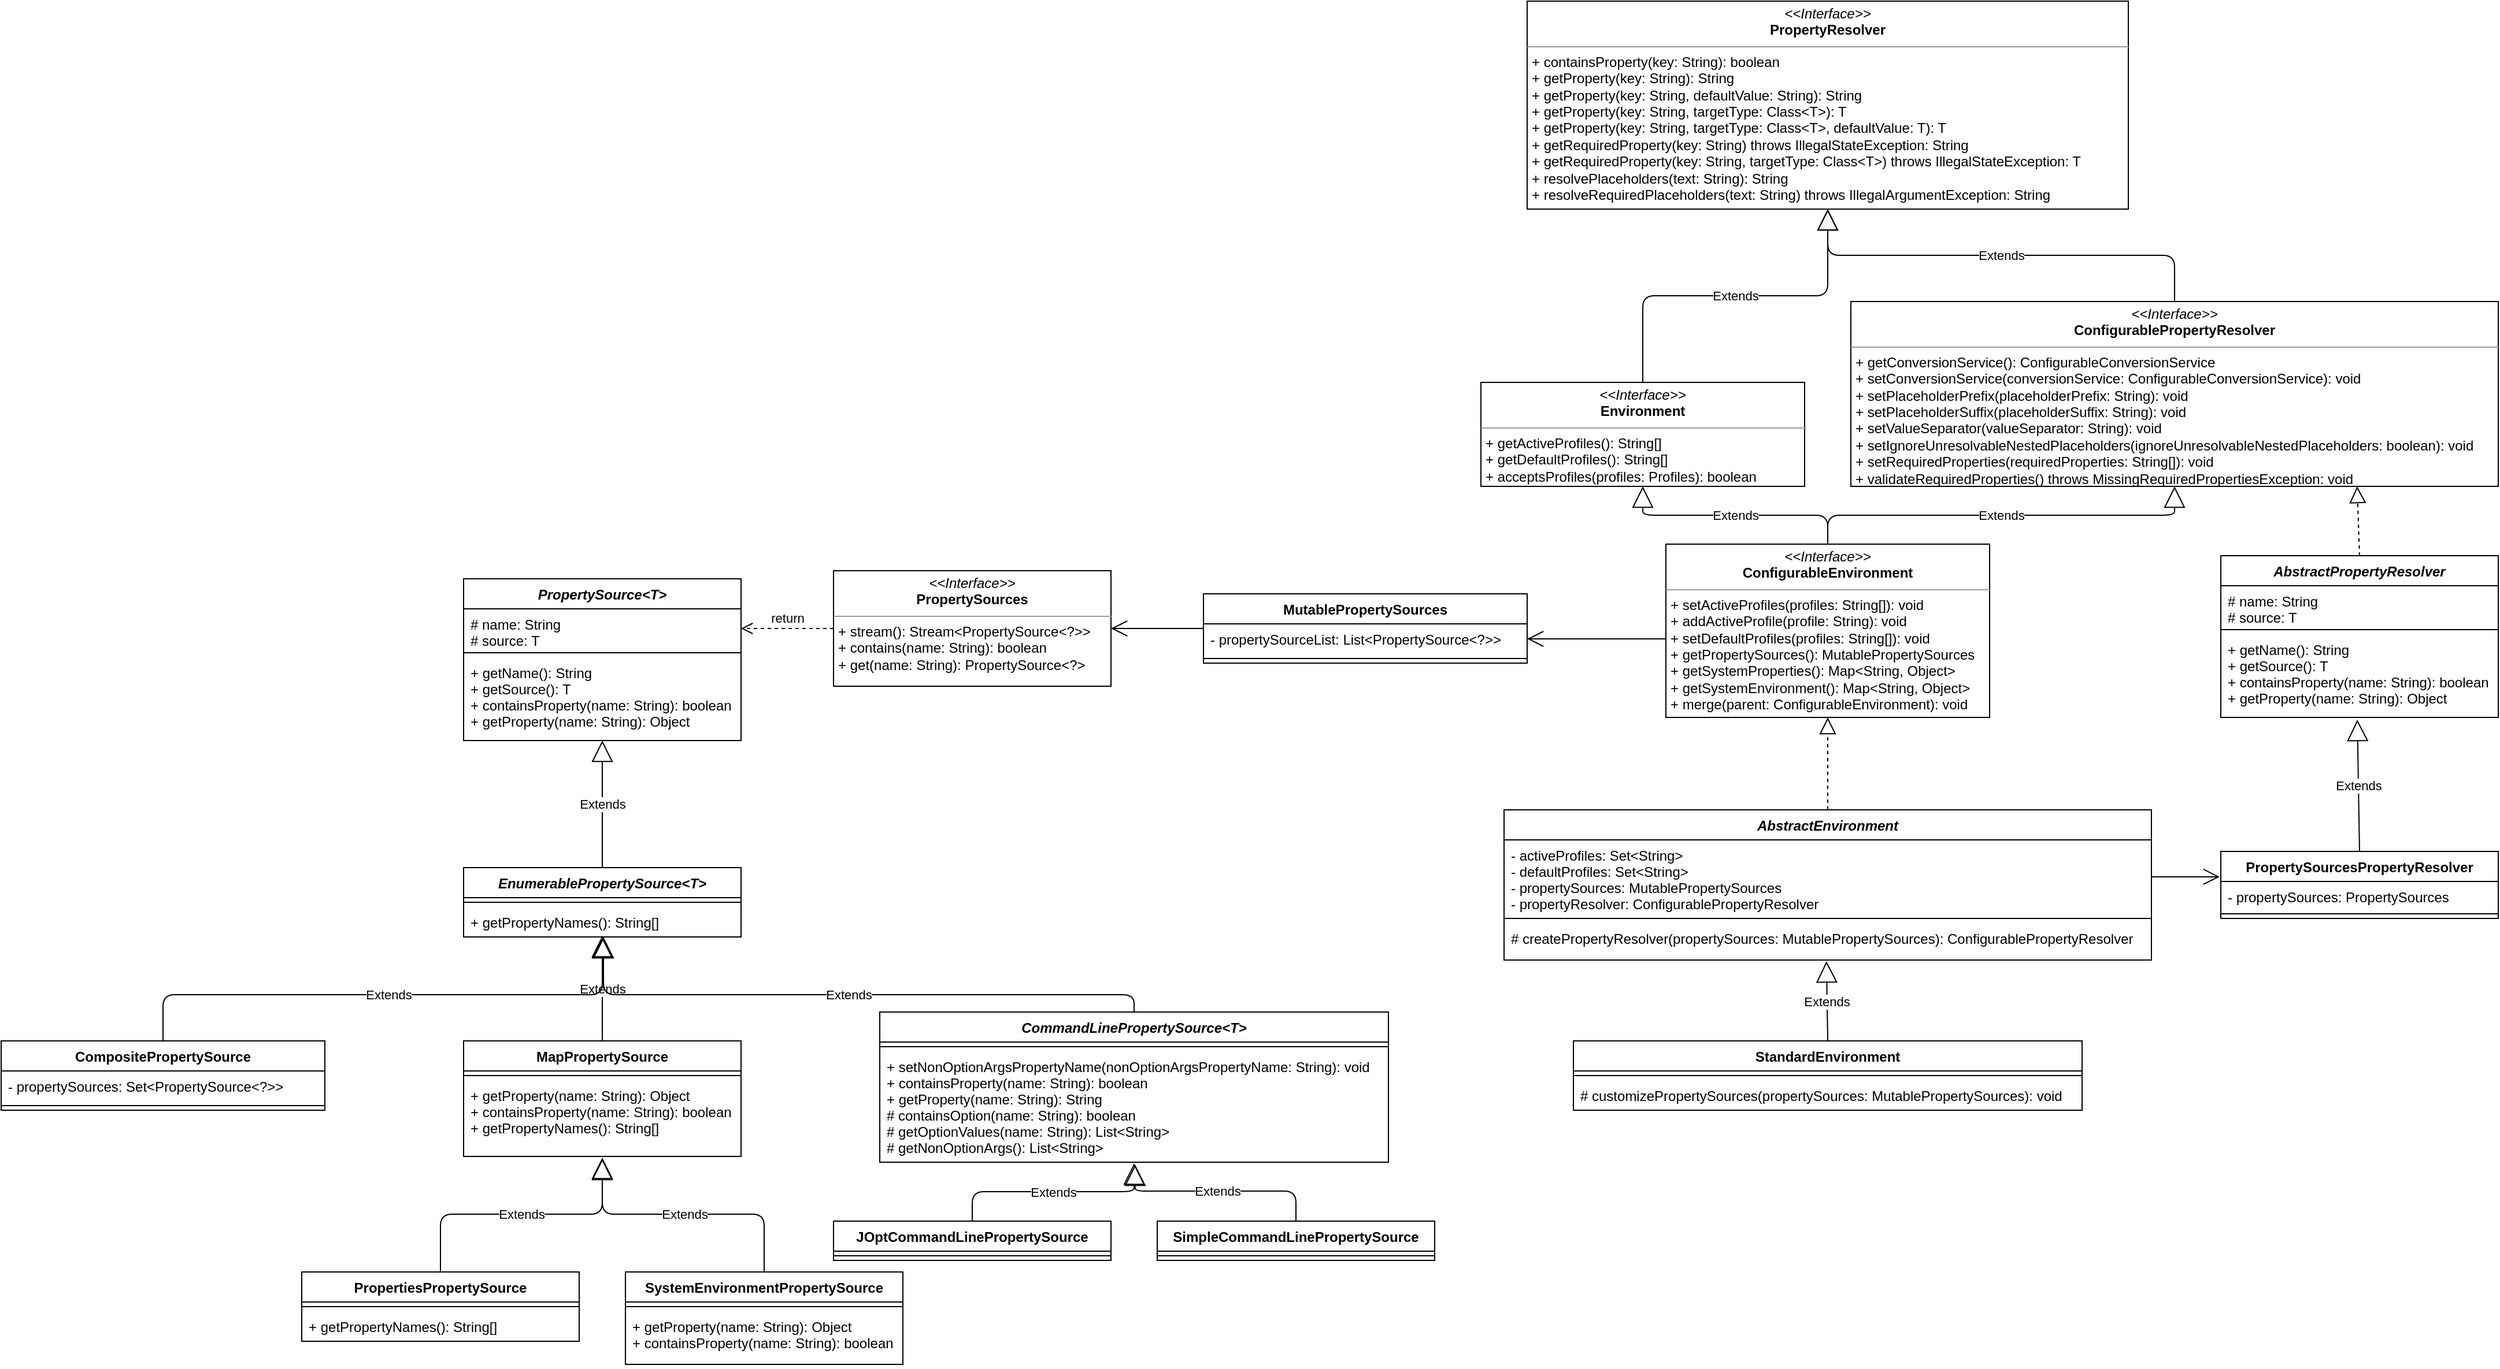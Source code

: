<mxfile version="13.5.7" type="device"><diagram id="Kyk4Vj6eiPFqmkosBKKK" name="第 1 页"><mxGraphModel dx="1933" dy="1914" grid="1" gridSize="10" guides="1" tooltips="1" connect="1" arrows="1" fold="1" page="1" pageScale="1" pageWidth="827" pageHeight="1169" math="0" shadow="0"><root><mxCell id="0"/><mxCell id="1" parent="0"/><mxCell id="wSF_LPg8bJsB3YfeUXp5-3" value="&lt;p style=&quot;margin: 0px ; margin-top: 4px ; text-align: center&quot;&gt;&lt;i&gt;&amp;lt;&amp;lt;Interface&amp;gt;&amp;gt;&lt;/i&gt;&lt;br&gt;&lt;b&gt;PropertyResolver&lt;/b&gt;&lt;/p&gt;&lt;hr size=&quot;1&quot;&gt;&lt;p style=&quot;margin: 0px ; margin-left: 4px&quot;&gt;+ containsProperty(key: String): boolean&lt;/p&gt;&lt;p style=&quot;margin: 0px ; margin-left: 4px&quot;&gt;+ getProperty(key: String): String&lt;/p&gt;&lt;p style=&quot;margin: 0px ; margin-left: 4px&quot;&gt;+ getProperty(key: String, defaultValue: String): String&lt;/p&gt;&lt;p style=&quot;margin: 0px ; margin-left: 4px&quot;&gt;+ getProperty(key: String, targetType: Class&amp;lt;T&amp;gt;): T&lt;/p&gt;&lt;p style=&quot;margin: 0px ; margin-left: 4px&quot;&gt;+ getProperty(key: String, targetType: Class&amp;lt;T&amp;gt;, defaultValue: T): T&lt;/p&gt;&lt;p style=&quot;margin: 0px ; margin-left: 4px&quot;&gt;+ getRequiredProperty(key: String) throws IllegalStateException: String&lt;/p&gt;&lt;p style=&quot;margin: 0px ; margin-left: 4px&quot;&gt;+ getRequiredProperty(key: String, targetType: Class&amp;lt;T&amp;gt;) throws IllegalStateException: T&lt;/p&gt;&lt;p style=&quot;margin: 0px ; margin-left: 4px&quot;&gt;+ resolvePlaceholders(text: String): String&lt;/p&gt;&lt;p style=&quot;margin: 0px ; margin-left: 4px&quot;&gt;+ resolveRequiredPlaceholders(text: String) throws IllegalArgumentException: String&lt;/p&gt;" style="verticalAlign=top;align=left;overflow=fill;fontSize=12;fontFamily=Helvetica;html=1;" vertex="1" parent="1"><mxGeometry x="1040" y="-420" width="520" height="180" as="geometry"/></mxCell><mxCell id="wSF_LPg8bJsB3YfeUXp5-8" value="PropertySource&lt;T&gt;" style="swimlane;fontStyle=3;align=center;verticalAlign=top;childLayout=stackLayout;horizontal=1;startSize=26;horizontalStack=0;resizeParent=1;resizeParentMax=0;resizeLast=0;collapsible=1;marginBottom=0;" vertex="1" parent="1"><mxGeometry x="120" y="80" width="240" height="140" as="geometry"/></mxCell><mxCell id="wSF_LPg8bJsB3YfeUXp5-9" value="# name: String&#10;# source: T" style="text;strokeColor=none;fillColor=none;align=left;verticalAlign=top;spacingLeft=4;spacingRight=4;overflow=hidden;rotatable=0;points=[[0,0.5],[1,0.5]];portConstraint=eastwest;" vertex="1" parent="wSF_LPg8bJsB3YfeUXp5-8"><mxGeometry y="26" width="240" height="34" as="geometry"/></mxCell><mxCell id="wSF_LPg8bJsB3YfeUXp5-10" value="" style="line;strokeWidth=1;fillColor=none;align=left;verticalAlign=middle;spacingTop=-1;spacingLeft=3;spacingRight=3;rotatable=0;labelPosition=right;points=[];portConstraint=eastwest;" vertex="1" parent="wSF_LPg8bJsB3YfeUXp5-8"><mxGeometry y="60" width="240" height="8" as="geometry"/></mxCell><mxCell id="wSF_LPg8bJsB3YfeUXp5-11" value="+ getName(): String&#10;+ getSource(): T&#10;+ containsProperty(name: String): boolean&#10;+ getProperty(name: String): Object" style="text;strokeColor=none;fillColor=none;align=left;verticalAlign=top;spacingLeft=4;spacingRight=4;overflow=hidden;rotatable=0;points=[[0,0.5],[1,0.5]];portConstraint=eastwest;" vertex="1" parent="wSF_LPg8bJsB3YfeUXp5-8"><mxGeometry y="68" width="240" height="72" as="geometry"/></mxCell><mxCell id="wSF_LPg8bJsB3YfeUXp5-12" value="&lt;p style=&quot;margin: 0px ; margin-top: 4px ; text-align: center&quot;&gt;&lt;i&gt;&amp;lt;&amp;lt;Interface&amp;gt;&amp;gt;&lt;/i&gt;&lt;br&gt;&lt;b&gt;PropertySources&lt;/b&gt;&lt;/p&gt;&lt;hr size=&quot;1&quot;&gt;&lt;p style=&quot;margin: 0px ; margin-left: 4px&quot;&gt;+ stream(): Stream&amp;lt;PropertySource&amp;lt;?&amp;gt;&amp;gt;&lt;/p&gt;&lt;p style=&quot;margin: 0px ; margin-left: 4px&quot;&gt;+ contains(name: String): boolean&lt;/p&gt;&lt;p style=&quot;margin: 0px ; margin-left: 4px&quot;&gt;+ get(name: String): PropertySource&amp;lt;?&amp;gt;&lt;/p&gt;" style="verticalAlign=top;align=left;overflow=fill;fontSize=12;fontFamily=Helvetica;html=1;" vertex="1" parent="1"><mxGeometry x="440" y="73" width="240" height="100" as="geometry"/></mxCell><mxCell id="wSF_LPg8bJsB3YfeUXp5-14" value="return" style="html=1;verticalAlign=bottom;endArrow=open;dashed=1;endSize=8;exitX=0;exitY=0.5;exitDx=0;exitDy=0;entryX=1;entryY=0.5;entryDx=0;entryDy=0;" edge="1" parent="1" source="wSF_LPg8bJsB3YfeUXp5-12" target="wSF_LPg8bJsB3YfeUXp5-9"><mxGeometry relative="1" as="geometry"><mxPoint x="560" y="290" as="sourcePoint"/><mxPoint x="480" y="290" as="targetPoint"/></mxGeometry></mxCell><mxCell id="wSF_LPg8bJsB3YfeUXp5-20" value="Extends" style="endArrow=block;endSize=16;endFill=0;html=1;entryX=0.5;entryY=1;entryDx=0;entryDy=0;entryPerimeter=0;exitX=0.5;exitY=0;exitDx=0;exitDy=0;" edge="1" parent="1" source="wSF_LPg8bJsB3YfeUXp5-15" target="wSF_LPg8bJsB3YfeUXp5-11"><mxGeometry width="160" relative="1" as="geometry"><mxPoint x="210" y="500" as="sourcePoint"/><mxPoint x="370" y="500" as="targetPoint"/></mxGeometry></mxCell><mxCell id="wSF_LPg8bJsB3YfeUXp5-25" value="Extends" style="endArrow=block;endSize=16;endFill=0;html=1;exitX=0.5;exitY=0;exitDx=0;exitDy=0;entryX=0.5;entryY=0.962;entryDx=0;entryDy=0;entryPerimeter=0;" edge="1" parent="1" source="wSF_LPg8bJsB3YfeUXp5-21" target="wSF_LPg8bJsB3YfeUXp5-18"><mxGeometry width="160" relative="1" as="geometry"><mxPoint x="510" y="430" as="sourcePoint"/><mxPoint x="250" y="420" as="targetPoint"/></mxGeometry></mxCell><mxCell id="wSF_LPg8bJsB3YfeUXp5-15" value="EnumerablePropertySource&lt;T&gt;" style="swimlane;fontStyle=3;align=center;verticalAlign=top;childLayout=stackLayout;horizontal=1;startSize=26;horizontalStack=0;resizeParent=1;resizeParentMax=0;resizeLast=0;collapsible=1;marginBottom=0;" vertex="1" parent="1"><mxGeometry x="120" y="330" width="240" height="60" as="geometry"/></mxCell><mxCell id="wSF_LPg8bJsB3YfeUXp5-17" value="" style="line;strokeWidth=1;fillColor=none;align=left;verticalAlign=middle;spacingTop=-1;spacingLeft=3;spacingRight=3;rotatable=0;labelPosition=right;points=[];portConstraint=eastwest;" vertex="1" parent="wSF_LPg8bJsB3YfeUXp5-15"><mxGeometry y="26" width="240" height="8" as="geometry"/></mxCell><mxCell id="wSF_LPg8bJsB3YfeUXp5-18" value="+ getPropertyNames(): String[]" style="text;strokeColor=none;fillColor=none;align=left;verticalAlign=top;spacingLeft=4;spacingRight=4;overflow=hidden;rotatable=0;points=[[0,0.5],[1,0.5]];portConstraint=eastwest;" vertex="1" parent="wSF_LPg8bJsB3YfeUXp5-15"><mxGeometry y="34" width="240" height="26" as="geometry"/></mxCell><mxCell id="wSF_LPg8bJsB3YfeUXp5-29" value="Extends" style="endArrow=block;endSize=16;endFill=0;html=1;exitX=0.5;exitY=0;exitDx=0;exitDy=0;edgeStyle=orthogonalEdgeStyle;entryX=0.5;entryY=1.015;entryDx=0;entryDy=0;entryPerimeter=0;" edge="1" parent="1" source="wSF_LPg8bJsB3YfeUXp5-26" target="wSF_LPg8bJsB3YfeUXp5-24"><mxGeometry width="160" relative="1" as="geometry"><mxPoint x="530" y="560.99" as="sourcePoint"/><mxPoint x="239" y="582" as="targetPoint"/></mxGeometry></mxCell><mxCell id="wSF_LPg8bJsB3YfeUXp5-33" value="Extends" style="endArrow=block;endSize=16;endFill=0;html=1;exitX=0.5;exitY=0;exitDx=0;exitDy=0;edgeStyle=orthogonalEdgeStyle;entryX=0.5;entryY=1.03;entryDx=0;entryDy=0;entryPerimeter=0;" edge="1" parent="1" source="wSF_LPg8bJsB3YfeUXp5-30" target="wSF_LPg8bJsB3YfeUXp5-24"><mxGeometry width="160" relative="1" as="geometry"><mxPoint x="414" y="574.01" as="sourcePoint"/><mxPoint x="574" y="480" as="targetPoint"/><Array as="points"><mxPoint x="380" y="630"/><mxPoint x="240" y="630"/></Array></mxGeometry></mxCell><mxCell id="wSF_LPg8bJsB3YfeUXp5-49" value="&lt;p style=&quot;margin: 0px ; margin-top: 4px ; text-align: center&quot;&gt;&lt;i&gt;&amp;lt;&amp;lt;Interface&amp;gt;&amp;gt;&lt;/i&gt;&lt;br&gt;&lt;b&gt;ConfigurablePropertyResolver&lt;/b&gt;&lt;br&gt;&lt;/p&gt;&lt;hr size=&quot;1&quot;&gt;&lt;p style=&quot;margin: 0px ; margin-left: 4px&quot;&gt;+ getConversionService(): ConfigurableConversionService&lt;/p&gt;&lt;p style=&quot;margin: 0px ; margin-left: 4px&quot;&gt;+ setConversionService(conversionService: ConfigurableConversionService): void&lt;/p&gt;&lt;p style=&quot;margin: 0px ; margin-left: 4px&quot;&gt;+ setPlaceholderPrefix(placeholderPrefix: String): void&lt;/p&gt;&lt;p style=&quot;margin: 0px ; margin-left: 4px&quot;&gt;+ setPlaceholderSuffix(placeholderSuffix: String): void&lt;/p&gt;&lt;p style=&quot;margin: 0px ; margin-left: 4px&quot;&gt;+ setValueSeparator(valueSeparator: String): void&lt;/p&gt;&lt;p style=&quot;margin: 0px ; margin-left: 4px&quot;&gt;+ setIgnoreUnresolvableNestedPlaceholders(ignoreUnresolvableNestedPlaceholders: boolean): void&lt;/p&gt;&lt;p style=&quot;margin: 0px ; margin-left: 4px&quot;&gt;+ setRequiredProperties(requiredProperties: String[]): void&lt;/p&gt;&lt;p style=&quot;margin: 0px ; margin-left: 4px&quot;&gt;+ validateRequiredProperties() throws MissingRequiredPropertiesException: void&lt;/p&gt;" style="verticalAlign=top;align=left;overflow=fill;fontSize=12;fontFamily=Helvetica;html=1;" vertex="1" parent="1"><mxGeometry x="1320" y="-160" width="560" height="160" as="geometry"/></mxCell><mxCell id="wSF_LPg8bJsB3YfeUXp5-58" value="&lt;p style=&quot;margin: 0px ; margin-top: 4px ; text-align: center&quot;&gt;&lt;i&gt;&amp;lt;&amp;lt;Interface&amp;gt;&amp;gt;&lt;/i&gt;&lt;br&gt;&lt;b&gt;Environment&lt;/b&gt;&lt;/p&gt;&lt;hr size=&quot;1&quot;&gt;&lt;p style=&quot;margin: 0px ; margin-left: 4px&quot;&gt;+ getActiveProfiles(): String[]&lt;/p&gt;&lt;p style=&quot;margin: 0px ; margin-left: 4px&quot;&gt;+ getDefaultProfiles(): String[]&lt;/p&gt;&lt;p style=&quot;margin: 0px ; margin-left: 4px&quot;&gt;+ acceptsProfiles(profiles: Profiles): boolean&lt;/p&gt;" style="verticalAlign=top;align=left;overflow=fill;fontSize=12;fontFamily=Helvetica;html=1;" vertex="1" parent="1"><mxGeometry x="1000" y="-90" width="280" height="90" as="geometry"/></mxCell><mxCell id="wSF_LPg8bJsB3YfeUXp5-59" value="&lt;p style=&quot;margin: 0px ; margin-top: 4px ; text-align: center&quot;&gt;&lt;i&gt;&amp;lt;&amp;lt;Interface&amp;gt;&amp;gt;&lt;/i&gt;&lt;br&gt;&lt;b&gt;ConfigurableEnvironment&lt;/b&gt;&lt;br&gt;&lt;/p&gt;&lt;hr size=&quot;1&quot;&gt;&lt;p style=&quot;margin: 0px ; margin-left: 4px&quot;&gt;+ setActiveProfiles(profiles: String[]): void&lt;/p&gt;&lt;p style=&quot;margin: 0px ; margin-left: 4px&quot;&gt;+ addActiveProfile(profile: String): void&lt;/p&gt;&lt;p style=&quot;margin: 0px ; margin-left: 4px&quot;&gt;+ setDefaultProfiles(profiles: String[]): void&lt;/p&gt;&lt;p style=&quot;margin: 0px ; margin-left: 4px&quot;&gt;+ getPropertySources(): MutablePropertySources&lt;/p&gt;&lt;p style=&quot;margin: 0px ; margin-left: 4px&quot;&gt;+ getSystemProperties(): Map&amp;lt;String, Object&amp;gt;&lt;/p&gt;&lt;p style=&quot;margin: 0px ; margin-left: 4px&quot;&gt;+ getSystemEnvironment(): Map&amp;lt;String, Object&amp;gt;&lt;/p&gt;&lt;p style=&quot;margin: 0px ; margin-left: 4px&quot;&gt;+ merge(parent: ConfigurableEnvironment): void&lt;/p&gt;" style="verticalAlign=top;align=left;overflow=fill;fontSize=12;fontFamily=Helvetica;html=1;" vertex="1" parent="1"><mxGeometry x="1160" y="50" width="280" height="150" as="geometry"/></mxCell><mxCell id="wSF_LPg8bJsB3YfeUXp5-42" value="MutablePropertySources" style="swimlane;fontStyle=1;align=center;verticalAlign=top;childLayout=stackLayout;horizontal=1;startSize=26;horizontalStack=0;resizeParent=1;resizeParentMax=0;resizeLast=0;collapsible=1;marginBottom=0;" vertex="1" parent="1"><mxGeometry x="760" y="93" width="280" height="60" as="geometry"/></mxCell><mxCell id="wSF_LPg8bJsB3YfeUXp5-43" value="- propertySourceList: List&lt;PropertySource&lt;?&gt;&gt;" style="text;strokeColor=none;fillColor=none;align=left;verticalAlign=top;spacingLeft=4;spacingRight=4;overflow=hidden;rotatable=0;points=[[0,0.5],[1,0.5]];portConstraint=eastwest;" vertex="1" parent="wSF_LPg8bJsB3YfeUXp5-42"><mxGeometry y="26" width="280" height="26" as="geometry"/></mxCell><mxCell id="wSF_LPg8bJsB3YfeUXp5-44" value="" style="line;strokeWidth=1;fillColor=none;align=left;verticalAlign=middle;spacingTop=-1;spacingLeft=3;spacingRight=3;rotatable=0;labelPosition=right;points=[];portConstraint=eastwest;" vertex="1" parent="wSF_LPg8bJsB3YfeUXp5-42"><mxGeometry y="52" width="280" height="8" as="geometry"/></mxCell><mxCell id="wSF_LPg8bJsB3YfeUXp5-21" value="MapPropertySource" style="swimlane;fontStyle=1;align=center;verticalAlign=top;childLayout=stackLayout;horizontal=1;startSize=26;horizontalStack=0;resizeParent=1;resizeParentMax=0;resizeLast=0;collapsible=1;marginBottom=0;" vertex="1" parent="1"><mxGeometry x="120" y="480" width="240" height="100" as="geometry"/></mxCell><mxCell id="wSF_LPg8bJsB3YfeUXp5-23" value="" style="line;strokeWidth=1;fillColor=none;align=left;verticalAlign=middle;spacingTop=-1;spacingLeft=3;spacingRight=3;rotatable=0;labelPosition=right;points=[];portConstraint=eastwest;" vertex="1" parent="wSF_LPg8bJsB3YfeUXp5-21"><mxGeometry y="26" width="240" height="8" as="geometry"/></mxCell><mxCell id="wSF_LPg8bJsB3YfeUXp5-24" value="+ getProperty(name: String): Object&#10;+ containsProperty(name: String): boolean&#10;+ getPropertyNames(): String[]" style="text;strokeColor=none;fillColor=none;align=left;verticalAlign=top;spacingLeft=4;spacingRight=4;overflow=hidden;rotatable=0;points=[[0,0.5],[1,0.5]];portConstraint=eastwest;" vertex="1" parent="wSF_LPg8bJsB3YfeUXp5-21"><mxGeometry y="34" width="240" height="66" as="geometry"/></mxCell><mxCell id="wSF_LPg8bJsB3YfeUXp5-37" value="JOptCommandLinePropertySource" style="swimlane;fontStyle=1;align=center;verticalAlign=top;childLayout=stackLayout;horizontal=1;startSize=26;horizontalStack=0;resizeParent=1;resizeParentMax=0;resizeLast=0;collapsible=1;marginBottom=0;" vertex="1" parent="1"><mxGeometry x="440" y="636" width="240" height="34" as="geometry"/></mxCell><mxCell id="wSF_LPg8bJsB3YfeUXp5-38" value="" style="line;strokeWidth=1;fillColor=none;align=left;verticalAlign=middle;spacingTop=-1;spacingLeft=3;spacingRight=3;rotatable=0;labelPosition=right;points=[];portConstraint=eastwest;" vertex="1" parent="wSF_LPg8bJsB3YfeUXp5-37"><mxGeometry y="26" width="240" height="8" as="geometry"/></mxCell><mxCell id="wSF_LPg8bJsB3YfeUXp5-40" value="SimpleCommandLinePropertySource" style="swimlane;fontStyle=1;align=center;verticalAlign=top;childLayout=stackLayout;horizontal=1;startSize=26;horizontalStack=0;resizeParent=1;resizeParentMax=0;resizeLast=0;collapsible=1;marginBottom=0;" vertex="1" parent="1"><mxGeometry x="720" y="636" width="240" height="34" as="geometry"/></mxCell><mxCell id="wSF_LPg8bJsB3YfeUXp5-41" value="" style="line;strokeWidth=1;fillColor=none;align=left;verticalAlign=middle;spacingTop=-1;spacingLeft=3;spacingRight=3;rotatable=0;labelPosition=right;points=[];portConstraint=eastwest;" vertex="1" parent="wSF_LPg8bJsB3YfeUXp5-40"><mxGeometry y="26" width="240" height="8" as="geometry"/></mxCell><mxCell id="wSF_LPg8bJsB3YfeUXp5-30" value="SystemEnvironmentPropertySource" style="swimlane;fontStyle=1;align=center;verticalAlign=top;childLayout=stackLayout;horizontal=1;startSize=26;horizontalStack=0;resizeParent=1;resizeParentMax=0;resizeLast=0;collapsible=1;marginBottom=0;" vertex="1" parent="1"><mxGeometry x="260" y="680" width="240" height="80" as="geometry"/></mxCell><mxCell id="wSF_LPg8bJsB3YfeUXp5-31" value="" style="line;strokeWidth=1;fillColor=none;align=left;verticalAlign=middle;spacingTop=-1;spacingLeft=3;spacingRight=3;rotatable=0;labelPosition=right;points=[];portConstraint=eastwest;" vertex="1" parent="wSF_LPg8bJsB3YfeUXp5-30"><mxGeometry y="26" width="240" height="8" as="geometry"/></mxCell><mxCell id="wSF_LPg8bJsB3YfeUXp5-32" value="+ getProperty(name: String): Object&#10;+ containsProperty(name: String): boolean" style="text;strokeColor=none;fillColor=none;align=left;verticalAlign=top;spacingLeft=4;spacingRight=4;overflow=hidden;rotatable=0;points=[[0,0.5],[1,0.5]];portConstraint=eastwest;" vertex="1" parent="wSF_LPg8bJsB3YfeUXp5-30"><mxGeometry y="34" width="240" height="46" as="geometry"/></mxCell><mxCell id="wSF_LPg8bJsB3YfeUXp5-26" value="PropertiesPropertySource" style="swimlane;fontStyle=1;align=center;verticalAlign=top;childLayout=stackLayout;horizontal=1;startSize=26;horizontalStack=0;resizeParent=1;resizeParentMax=0;resizeLast=0;collapsible=1;marginBottom=0;" vertex="1" parent="1"><mxGeometry x="-20" y="680" width="240" height="60" as="geometry"/></mxCell><mxCell id="wSF_LPg8bJsB3YfeUXp5-27" value="" style="line;strokeWidth=1;fillColor=none;align=left;verticalAlign=middle;spacingTop=-1;spacingLeft=3;spacingRight=3;rotatable=0;labelPosition=right;points=[];portConstraint=eastwest;" vertex="1" parent="wSF_LPg8bJsB3YfeUXp5-26"><mxGeometry y="26" width="240" height="8" as="geometry"/></mxCell><mxCell id="wSF_LPg8bJsB3YfeUXp5-28" value="+ getPropertyNames(): String[]" style="text;strokeColor=none;fillColor=none;align=left;verticalAlign=top;spacingLeft=4;spacingRight=4;overflow=hidden;rotatable=0;points=[[0,0.5],[1,0.5]];portConstraint=eastwest;" vertex="1" parent="wSF_LPg8bJsB3YfeUXp5-26"><mxGeometry y="34" width="240" height="26" as="geometry"/></mxCell><mxCell id="wSF_LPg8bJsB3YfeUXp5-46" value="CompositePropertySource" style="swimlane;fontStyle=1;align=center;verticalAlign=top;childLayout=stackLayout;horizontal=1;startSize=26;horizontalStack=0;resizeParent=1;resizeParentMax=0;resizeLast=0;collapsible=1;marginBottom=0;" vertex="1" parent="1"><mxGeometry x="-280" y="480" width="280" height="60" as="geometry"/></mxCell><mxCell id="wSF_LPg8bJsB3YfeUXp5-47" value="- propertySources: Set&lt;PropertySource&lt;?&gt;&gt;" style="text;strokeColor=none;fillColor=none;align=left;verticalAlign=top;spacingLeft=4;spacingRight=4;overflow=hidden;rotatable=0;points=[[0,0.5],[1,0.5]];portConstraint=eastwest;" vertex="1" parent="wSF_LPg8bJsB3YfeUXp5-46"><mxGeometry y="26" width="280" height="26" as="geometry"/></mxCell><mxCell id="wSF_LPg8bJsB3YfeUXp5-48" value="" style="line;strokeWidth=1;fillColor=none;align=left;verticalAlign=middle;spacingTop=-1;spacingLeft=3;spacingRight=3;rotatable=0;labelPosition=right;points=[];portConstraint=eastwest;" vertex="1" parent="wSF_LPg8bJsB3YfeUXp5-46"><mxGeometry y="52" width="280" height="8" as="geometry"/></mxCell><mxCell id="wSF_LPg8bJsB3YfeUXp5-60" value="AbstractEnvironment" style="swimlane;fontStyle=3;align=center;verticalAlign=top;childLayout=stackLayout;horizontal=1;startSize=26;horizontalStack=0;resizeParent=1;resizeParentMax=0;resizeLast=0;collapsible=1;marginBottom=0;" vertex="1" parent="1"><mxGeometry x="1020" y="280" width="560" height="130" as="geometry"/></mxCell><mxCell id="wSF_LPg8bJsB3YfeUXp5-61" value="- activeProfiles: Set&lt;String&gt; &#10;- defaultProfiles: Set&lt;String&gt; &#10;- propertySources: MutablePropertySources&#10;- propertyResolver: ConfigurablePropertyResolver " style="text;strokeColor=none;fillColor=none;align=left;verticalAlign=top;spacingLeft=4;spacingRight=4;overflow=hidden;rotatable=0;points=[[0,0.5],[1,0.5]];portConstraint=eastwest;" vertex="1" parent="wSF_LPg8bJsB3YfeUXp5-60"><mxGeometry y="26" width="560" height="64" as="geometry"/></mxCell><mxCell id="wSF_LPg8bJsB3YfeUXp5-62" value="" style="line;strokeWidth=1;fillColor=none;align=left;verticalAlign=middle;spacingTop=-1;spacingLeft=3;spacingRight=3;rotatable=0;labelPosition=right;points=[];portConstraint=eastwest;" vertex="1" parent="wSF_LPg8bJsB3YfeUXp5-60"><mxGeometry y="90" width="560" height="8" as="geometry"/></mxCell><mxCell id="wSF_LPg8bJsB3YfeUXp5-63" value="# createPropertyResolver(propertySources: MutablePropertySources): ConfigurablePropertyResolver" style="text;strokeColor=none;fillColor=none;align=left;verticalAlign=top;spacingLeft=4;spacingRight=4;overflow=hidden;rotatable=0;points=[[0,0.5],[1,0.5]];portConstraint=eastwest;" vertex="1" parent="wSF_LPg8bJsB3YfeUXp5-60"><mxGeometry y="98" width="560" height="32" as="geometry"/></mxCell><mxCell id="wSF_LPg8bJsB3YfeUXp5-64" value="StandardEnvironment" style="swimlane;fontStyle=1;align=center;verticalAlign=top;childLayout=stackLayout;horizontal=1;startSize=26;horizontalStack=0;resizeParent=1;resizeParentMax=0;resizeLast=0;collapsible=1;marginBottom=0;" vertex="1" parent="1"><mxGeometry x="1080" y="480" width="440" height="60" as="geometry"/></mxCell><mxCell id="wSF_LPg8bJsB3YfeUXp5-66" value="" style="line;strokeWidth=1;fillColor=none;align=left;verticalAlign=middle;spacingTop=-1;spacingLeft=3;spacingRight=3;rotatable=0;labelPosition=right;points=[];portConstraint=eastwest;" vertex="1" parent="wSF_LPg8bJsB3YfeUXp5-64"><mxGeometry y="26" width="440" height="8" as="geometry"/></mxCell><mxCell id="wSF_LPg8bJsB3YfeUXp5-67" value="# customizePropertySources(propertySources: MutablePropertySources): void" style="text;strokeColor=none;fillColor=none;align=left;verticalAlign=top;spacingLeft=4;spacingRight=4;overflow=hidden;rotatable=0;points=[[0,0.5],[1,0.5]];portConstraint=eastwest;" vertex="1" parent="wSF_LPg8bJsB3YfeUXp5-64"><mxGeometry y="34" width="440" height="26" as="geometry"/></mxCell><mxCell id="wSF_LPg8bJsB3YfeUXp5-50" value="AbstractPropertyResolver" style="swimlane;fontStyle=3;align=center;verticalAlign=top;childLayout=stackLayout;horizontal=1;startSize=26;horizontalStack=0;resizeParent=1;resizeParentMax=0;resizeLast=0;collapsible=1;marginBottom=0;" vertex="1" parent="1"><mxGeometry x="1640" y="60" width="240" height="140" as="geometry"/></mxCell><mxCell id="wSF_LPg8bJsB3YfeUXp5-51" value="# name: String&#10;# source: T" style="text;strokeColor=none;fillColor=none;align=left;verticalAlign=top;spacingLeft=4;spacingRight=4;overflow=hidden;rotatable=0;points=[[0,0.5],[1,0.5]];portConstraint=eastwest;" vertex="1" parent="wSF_LPg8bJsB3YfeUXp5-50"><mxGeometry y="26" width="240" height="34" as="geometry"/></mxCell><mxCell id="wSF_LPg8bJsB3YfeUXp5-52" value="" style="line;strokeWidth=1;fillColor=none;align=left;verticalAlign=middle;spacingTop=-1;spacingLeft=3;spacingRight=3;rotatable=0;labelPosition=right;points=[];portConstraint=eastwest;" vertex="1" parent="wSF_LPg8bJsB3YfeUXp5-50"><mxGeometry y="60" width="240" height="8" as="geometry"/></mxCell><mxCell id="wSF_LPg8bJsB3YfeUXp5-53" value="+ getName(): String&#10;+ getSource(): T&#10;+ containsProperty(name: String): boolean&#10;+ getProperty(name: String): Object" style="text;strokeColor=none;fillColor=none;align=left;verticalAlign=top;spacingLeft=4;spacingRight=4;overflow=hidden;rotatable=0;points=[[0,0.5],[1,0.5]];portConstraint=eastwest;" vertex="1" parent="wSF_LPg8bJsB3YfeUXp5-50"><mxGeometry y="68" width="240" height="72" as="geometry"/></mxCell><mxCell id="wSF_LPg8bJsB3YfeUXp5-54" value="PropertySourcesPropertyResolver" style="swimlane;fontStyle=1;align=center;verticalAlign=top;childLayout=stackLayout;horizontal=1;startSize=26;horizontalStack=0;resizeParent=1;resizeParentMax=0;resizeLast=0;collapsible=1;marginBottom=0;" vertex="1" parent="1"><mxGeometry x="1640" y="316" width="240" height="58" as="geometry"/></mxCell><mxCell id="wSF_LPg8bJsB3YfeUXp5-55" value="- propertySources: PropertySources" style="text;strokeColor=none;fillColor=none;align=left;verticalAlign=top;spacingLeft=4;spacingRight=4;overflow=hidden;rotatable=0;points=[[0,0.5],[1,0.5]];portConstraint=eastwest;" vertex="1" parent="wSF_LPg8bJsB3YfeUXp5-54"><mxGeometry y="26" width="240" height="24" as="geometry"/></mxCell><mxCell id="wSF_LPg8bJsB3YfeUXp5-56" value="" style="line;strokeWidth=1;fillColor=none;align=left;verticalAlign=middle;spacingTop=-1;spacingLeft=3;spacingRight=3;rotatable=0;labelPosition=right;points=[];portConstraint=eastwest;" vertex="1" parent="wSF_LPg8bJsB3YfeUXp5-54"><mxGeometry y="50" width="240" height="8" as="geometry"/></mxCell><mxCell id="wSF_LPg8bJsB3YfeUXp5-72" value="" style="endArrow=open;endFill=1;endSize=12;html=1;entryX=1;entryY=0.5;entryDx=0;entryDy=0;exitX=0;exitY=0.154;exitDx=0;exitDy=0;exitPerimeter=0;" edge="1" parent="1" source="wSF_LPg8bJsB3YfeUXp5-43" target="wSF_LPg8bJsB3YfeUXp5-12"><mxGeometry width="160" relative="1" as="geometry"><mxPoint x="510" y="300" as="sourcePoint"/><mxPoint x="670" y="300" as="targetPoint"/></mxGeometry></mxCell><mxCell id="wSF_LPg8bJsB3YfeUXp5-73" value="Extends" style="endArrow=block;endSize=16;endFill=0;html=1;exitX=0.5;exitY=0;exitDx=0;exitDy=0;entryX=0.5;entryY=1;entryDx=0;entryDy=0;edgeStyle=orthogonalEdgeStyle;" edge="1" parent="1" source="wSF_LPg8bJsB3YfeUXp5-58" target="wSF_LPg8bJsB3YfeUXp5-3"><mxGeometry width="160" relative="1" as="geometry"><mxPoint x="930" y="-100" as="sourcePoint"/><mxPoint x="1270" y="-220" as="targetPoint"/></mxGeometry></mxCell><mxCell id="wSF_LPg8bJsB3YfeUXp5-74" value="Extends" style="endArrow=block;endSize=16;endFill=0;html=1;exitX=0.5;exitY=0;exitDx=0;exitDy=0;entryX=0.5;entryY=1;entryDx=0;entryDy=0;edgeStyle=orthogonalEdgeStyle;" edge="1" parent="1" source="wSF_LPg8bJsB3YfeUXp5-49" target="wSF_LPg8bJsB3YfeUXp5-3"><mxGeometry width="160" relative="1" as="geometry"><mxPoint x="790" y="-80" as="sourcePoint"/><mxPoint x="1300" y="-210" as="targetPoint"/></mxGeometry></mxCell><mxCell id="wSF_LPg8bJsB3YfeUXp5-75" value="" style="endArrow=open;endFill=1;endSize=12;html=1;entryX=1;entryY=0.5;entryDx=0;entryDy=0;exitX=0;exitY=0.547;exitDx=0;exitDy=0;exitPerimeter=0;" edge="1" parent="1" source="wSF_LPg8bJsB3YfeUXp5-59" target="wSF_LPg8bJsB3YfeUXp5-43"><mxGeometry width="160" relative="1" as="geometry"><mxPoint x="1050" y="199.004" as="sourcePoint"/><mxPoint x="970" y="199" as="targetPoint"/></mxGeometry></mxCell><mxCell id="wSF_LPg8bJsB3YfeUXp5-76" value="Extends" style="endArrow=block;endSize=16;endFill=0;html=1;exitX=0.5;exitY=0;exitDx=0;exitDy=0;entryX=0.5;entryY=1;entryDx=0;entryDy=0;edgeStyle=orthogonalEdgeStyle;" edge="1" parent="1" source="wSF_LPg8bJsB3YfeUXp5-59" target="wSF_LPg8bJsB3YfeUXp5-58"><mxGeometry width="160" relative="1" as="geometry"><mxPoint x="640" y="-90" as="sourcePoint"/><mxPoint x="800" y="-240" as="targetPoint"/></mxGeometry></mxCell><mxCell id="wSF_LPg8bJsB3YfeUXp5-77" value="Extends" style="endArrow=block;endSize=16;endFill=0;html=1;exitX=0.5;exitY=0;exitDx=0;exitDy=0;entryX=0.5;entryY=1;entryDx=0;entryDy=0;edgeStyle=orthogonalEdgeStyle;" edge="1" parent="1" source="wSF_LPg8bJsB3YfeUXp5-59" target="wSF_LPg8bJsB3YfeUXp5-49"><mxGeometry width="160" relative="1" as="geometry"><mxPoint x="960" y="-80" as="sourcePoint"/><mxPoint x="800" y="-130" as="targetPoint"/></mxGeometry></mxCell><mxCell id="wSF_LPg8bJsB3YfeUXp5-78" value="" style="endArrow=block;dashed=1;endFill=0;endSize=12;html=1;entryX=0.5;entryY=1;entryDx=0;entryDy=0;exitX=0.5;exitY=0;exitDx=0;exitDy=0;" edge="1" parent="1" source="wSF_LPg8bJsB3YfeUXp5-60" target="wSF_LPg8bJsB3YfeUXp5-59"><mxGeometry width="160" relative="1" as="geometry"><mxPoint x="1210" y="620" as="sourcePoint"/><mxPoint x="1370" y="620" as="targetPoint"/></mxGeometry></mxCell><mxCell id="wSF_LPg8bJsB3YfeUXp5-79" value="" style="endArrow=block;dashed=1;endFill=0;endSize=12;html=1;exitX=0.5;exitY=0;exitDx=0;exitDy=0;entryX=0.782;entryY=1;entryDx=0;entryDy=0;entryPerimeter=0;" edge="1" parent="1" source="wSF_LPg8bJsB3YfeUXp5-50" target="wSF_LPg8bJsB3YfeUXp5-49"><mxGeometry width="160" relative="1" as="geometry"><mxPoint x="1580" y="180" as="sourcePoint"/><mxPoint x="1710" y="30" as="targetPoint"/></mxGeometry></mxCell><mxCell id="wSF_LPg8bJsB3YfeUXp5-80" value="Extends" style="endArrow=block;endSize=16;endFill=0;html=1;exitX=0.5;exitY=0;exitDx=0;exitDy=0;entryX=0.492;entryY=1.028;entryDx=0;entryDy=0;entryPerimeter=0;" edge="1" parent="1" source="wSF_LPg8bJsB3YfeUXp5-54" target="wSF_LPg8bJsB3YfeUXp5-53"><mxGeometry width="160" relative="1" as="geometry"><mxPoint x="1620" y="470" as="sourcePoint"/><mxPoint x="1920" y="420" as="targetPoint"/></mxGeometry></mxCell><mxCell id="wSF_LPg8bJsB3YfeUXp5-81" value="Extends" style="endArrow=block;endSize=16;endFill=0;html=1;exitX=0.5;exitY=0;exitDx=0;exitDy=0;entryX=0.498;entryY=1.031;entryDx=0;entryDy=0;entryPerimeter=0;" edge="1" parent="1" source="wSF_LPg8bJsB3YfeUXp5-64" target="wSF_LPg8bJsB3YfeUXp5-63"><mxGeometry width="160" relative="1" as="geometry"><mxPoint x="1681.92" y="641.98" as="sourcePoint"/><mxPoint x="1350" y="450" as="targetPoint"/></mxGeometry></mxCell><mxCell id="wSF_LPg8bJsB3YfeUXp5-82" value="" style="endArrow=open;endFill=1;endSize=12;html=1;exitX=1;exitY=0.5;exitDx=0;exitDy=0;entryX=-0.004;entryY=0.379;entryDx=0;entryDy=0;entryPerimeter=0;" edge="1" parent="1" source="wSF_LPg8bJsB3YfeUXp5-61" target="wSF_LPg8bJsB3YfeUXp5-54"><mxGeometry width="160" relative="1" as="geometry"><mxPoint x="1480" y="660" as="sourcePoint"/><mxPoint x="1630" y="450" as="targetPoint"/></mxGeometry></mxCell><mxCell id="wSF_LPg8bJsB3YfeUXp5-83" value="Extends" style="endArrow=block;endSize=16;endFill=0;html=1;exitX=0.5;exitY=0;exitDx=0;exitDy=0;edgeStyle=orthogonalEdgeStyle;" edge="1" parent="1" source="wSF_LPg8bJsB3YfeUXp5-46" target="wSF_LPg8bJsB3YfeUXp5-18"><mxGeometry width="160" relative="1" as="geometry"><mxPoint x="-30" y="420.99" as="sourcePoint"/><mxPoint x="150" y="400" as="targetPoint"/><Array as="points"><mxPoint x="-140" y="440"/><mxPoint x="240" y="440"/></Array></mxGeometry></mxCell><mxCell id="wSF_LPg8bJsB3YfeUXp5-84" value="Extends" style="endArrow=block;endSize=16;endFill=0;html=1;exitX=0.5;exitY=0;exitDx=0;exitDy=0;edgeStyle=orthogonalEdgeStyle;" edge="1" parent="1" source="wSF_LPg8bJsB3YfeUXp5-34"><mxGeometry width="160" relative="1" as="geometry"><mxPoint x="570" y="430.99" as="sourcePoint"/><mxPoint x="241" y="390" as="targetPoint"/><Array as="points"><mxPoint x="700" y="440"/><mxPoint x="241" y="440"/></Array></mxGeometry></mxCell><mxCell id="wSF_LPg8bJsB3YfeUXp5-85" value="Extends" style="endArrow=block;endSize=16;endFill=0;html=1;entryX=0.5;entryY=1.01;entryDx=0;entryDy=0;entryPerimeter=0;exitX=0.5;exitY=0;exitDx=0;exitDy=0;edgeStyle=orthogonalEdgeStyle;" edge="1" parent="1" source="wSF_LPg8bJsB3YfeUXp5-37" target="wSF_LPg8bJsB3YfeUXp5-36"><mxGeometry width="160" relative="1" as="geometry"><mxPoint x="600" y="374" as="sourcePoint"/><mxPoint x="600" y="264" as="targetPoint"/></mxGeometry></mxCell><mxCell id="wSF_LPg8bJsB3YfeUXp5-86" value="Extends" style="endArrow=block;endSize=16;endFill=0;html=1;exitX=0.5;exitY=0;exitDx=0;exitDy=0;edgeStyle=orthogonalEdgeStyle;entryX=0.502;entryY=1.021;entryDx=0;entryDy=0;entryPerimeter=0;" edge="1" parent="1" source="wSF_LPg8bJsB3YfeUXp5-40" target="wSF_LPg8bJsB3YfeUXp5-36"><mxGeometry width="160" relative="1" as="geometry"><mxPoint x="580" y="775.04" as="sourcePoint"/><mxPoint x="700" y="610" as="targetPoint"/><Array as="points"><mxPoint x="840" y="610"/><mxPoint x="701" y="610"/></Array></mxGeometry></mxCell><mxCell id="wSF_LPg8bJsB3YfeUXp5-34" value="CommandLinePropertySource&lt;T&gt;" style="swimlane;fontStyle=3;align=center;verticalAlign=top;childLayout=stackLayout;horizontal=1;startSize=26;horizontalStack=0;resizeParent=1;resizeParentMax=0;resizeLast=0;collapsible=1;marginBottom=0;" vertex="1" parent="1"><mxGeometry x="480" y="455" width="440" height="130" as="geometry"/></mxCell><mxCell id="wSF_LPg8bJsB3YfeUXp5-35" value="" style="line;strokeWidth=1;fillColor=none;align=left;verticalAlign=middle;spacingTop=-1;spacingLeft=3;spacingRight=3;rotatable=0;labelPosition=right;points=[];portConstraint=eastwest;" vertex="1" parent="wSF_LPg8bJsB3YfeUXp5-34"><mxGeometry y="26" width="440" height="8" as="geometry"/></mxCell><mxCell id="wSF_LPg8bJsB3YfeUXp5-36" value="+ setNonOptionArgsPropertyName(nonOptionArgsPropertyName: String): void&#10;+ containsProperty(name: String): boolean&#10;+ getProperty(name: String): String&#10;# containsOption(name: String): boolean&#10;# getOptionValues(name: String): List&lt;String&gt;&#10;# getNonOptionArgs(): List&lt;String&gt;" style="text;strokeColor=none;fillColor=none;align=left;verticalAlign=top;spacingLeft=4;spacingRight=4;overflow=hidden;rotatable=0;points=[[0,0.5],[1,0.5]];portConstraint=eastwest;" vertex="1" parent="wSF_LPg8bJsB3YfeUXp5-34"><mxGeometry y="34" width="440" height="96" as="geometry"/></mxCell></root></mxGraphModel></diagram></mxfile>